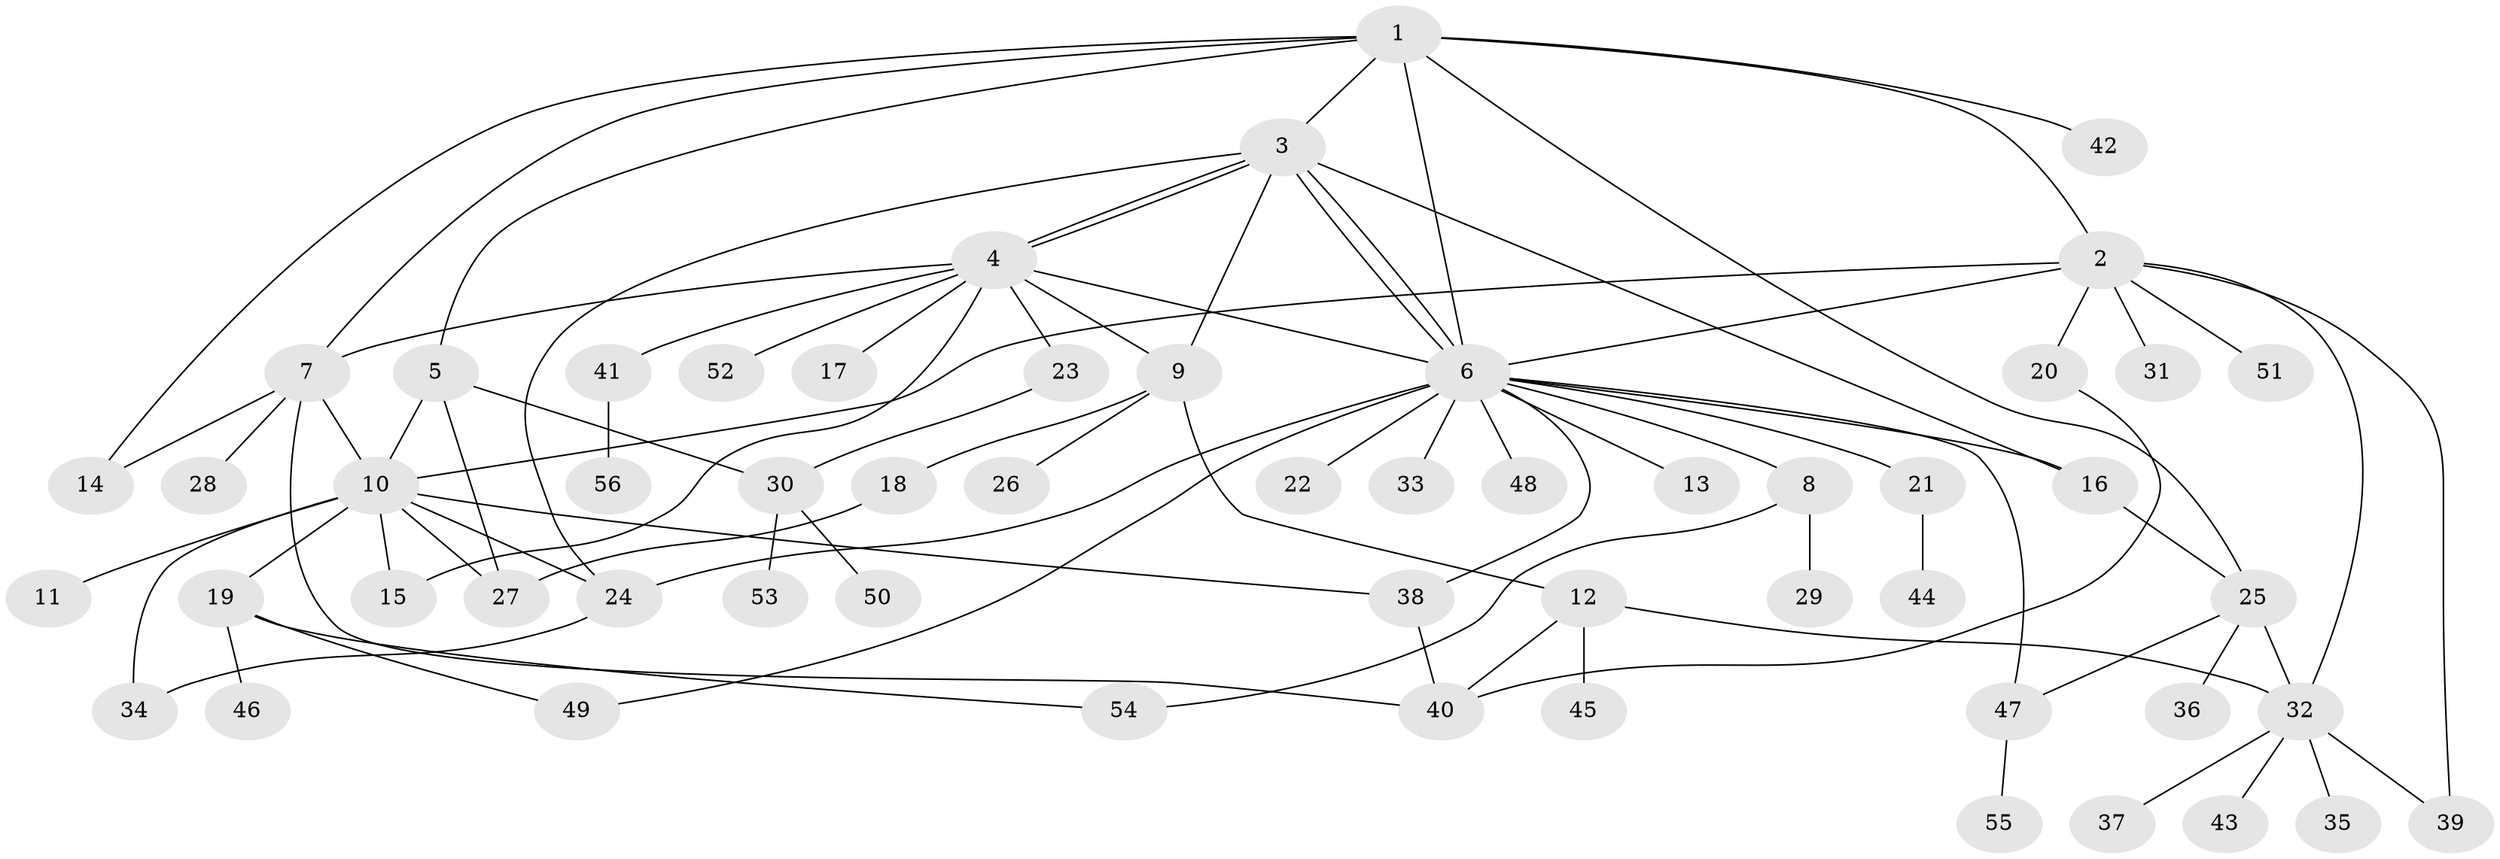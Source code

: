 // coarse degree distribution, {10: 0.05128205128205128, 7: 0.02564102564102564, 9: 0.02564102564102564, 4: 0.02564102564102564, 14: 0.02564102564102564, 5: 0.10256410256410256, 3: 0.10256410256410256, 1: 0.46153846153846156, 2: 0.15384615384615385, 6: 0.02564102564102564}
// Generated by graph-tools (version 1.1) at 2025/23/03/03/25 07:23:53]
// undirected, 56 vertices, 84 edges
graph export_dot {
graph [start="1"]
  node [color=gray90,style=filled];
  1;
  2;
  3;
  4;
  5;
  6;
  7;
  8;
  9;
  10;
  11;
  12;
  13;
  14;
  15;
  16;
  17;
  18;
  19;
  20;
  21;
  22;
  23;
  24;
  25;
  26;
  27;
  28;
  29;
  30;
  31;
  32;
  33;
  34;
  35;
  36;
  37;
  38;
  39;
  40;
  41;
  42;
  43;
  44;
  45;
  46;
  47;
  48;
  49;
  50;
  51;
  52;
  53;
  54;
  55;
  56;
  1 -- 2;
  1 -- 3;
  1 -- 5;
  1 -- 6;
  1 -- 7;
  1 -- 14;
  1 -- 25;
  1 -- 42;
  2 -- 6;
  2 -- 10;
  2 -- 20;
  2 -- 31;
  2 -- 32;
  2 -- 39;
  2 -- 51;
  3 -- 4;
  3 -- 4;
  3 -- 6;
  3 -- 6;
  3 -- 9;
  3 -- 16;
  3 -- 24;
  4 -- 6;
  4 -- 7;
  4 -- 9;
  4 -- 15;
  4 -- 17;
  4 -- 23;
  4 -- 41;
  4 -- 52;
  5 -- 10;
  5 -- 27;
  5 -- 30;
  6 -- 8;
  6 -- 13;
  6 -- 16;
  6 -- 21;
  6 -- 22;
  6 -- 24;
  6 -- 33;
  6 -- 38;
  6 -- 47;
  6 -- 48;
  6 -- 49;
  7 -- 10;
  7 -- 14;
  7 -- 28;
  7 -- 40;
  8 -- 29;
  8 -- 54;
  9 -- 12;
  9 -- 18;
  9 -- 26;
  10 -- 11;
  10 -- 15;
  10 -- 19;
  10 -- 24;
  10 -- 27;
  10 -- 34;
  10 -- 38;
  12 -- 32;
  12 -- 40;
  12 -- 45;
  16 -- 25;
  18 -- 27;
  19 -- 46;
  19 -- 49;
  19 -- 54;
  20 -- 40;
  21 -- 44;
  23 -- 30;
  24 -- 34;
  25 -- 32;
  25 -- 36;
  25 -- 47;
  30 -- 50;
  30 -- 53;
  32 -- 35;
  32 -- 37;
  32 -- 39;
  32 -- 43;
  38 -- 40;
  41 -- 56;
  47 -- 55;
}
